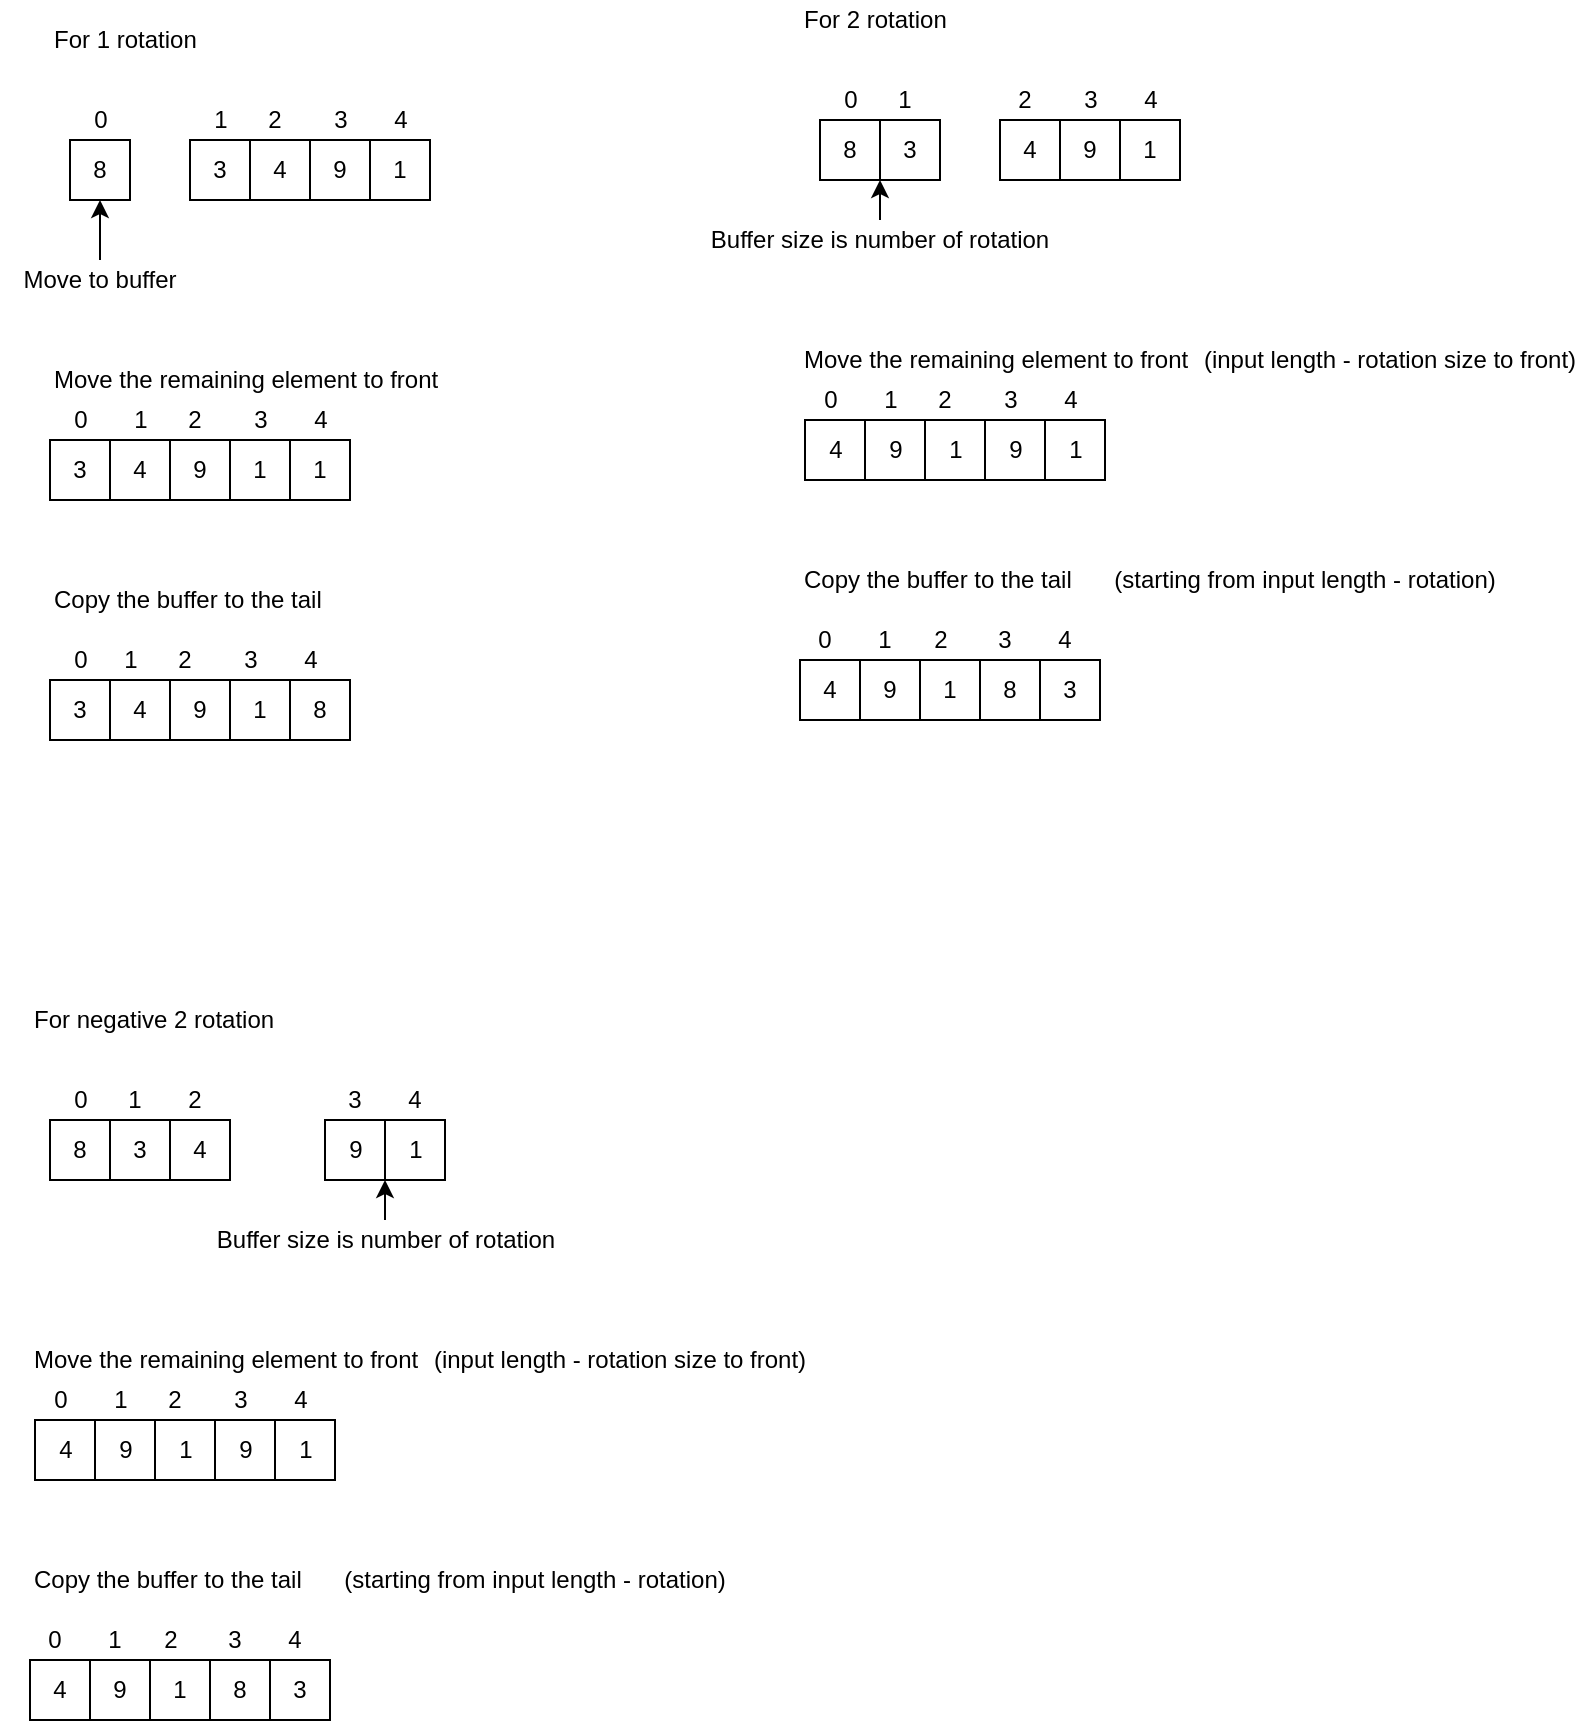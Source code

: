 <mxfile version="12.6.4" type="github">
  <diagram id="sCM7uaMok8tgUvsMVrMC" name="Page-1">
    <mxGraphModel dx="1352" dy="806" grid="1" gridSize="10" guides="1" tooltips="1" connect="1" arrows="1" fold="1" page="1" pageScale="1" pageWidth="850" pageHeight="1100" math="0" shadow="0">
      <root>
        <mxCell id="0"/>
        <mxCell id="1" parent="0"/>
        <mxCell id="4Zmsej9P6uwO4Pd-Vwgm-1" value="8" style="whiteSpace=wrap;html=1;aspect=fixed;" vertex="1" parent="1">
          <mxGeometry x="160" y="170" width="30" height="30" as="geometry"/>
        </mxCell>
        <mxCell id="4Zmsej9P6uwO4Pd-Vwgm-2" value="3" style="whiteSpace=wrap;html=1;aspect=fixed;" vertex="1" parent="1">
          <mxGeometry x="220" y="170" width="30" height="30" as="geometry"/>
        </mxCell>
        <mxCell id="4Zmsej9P6uwO4Pd-Vwgm-3" value="4" style="whiteSpace=wrap;html=1;aspect=fixed;" vertex="1" parent="1">
          <mxGeometry x="250" y="170" width="30" height="30" as="geometry"/>
        </mxCell>
        <mxCell id="4Zmsej9P6uwO4Pd-Vwgm-4" value="9" style="whiteSpace=wrap;html=1;aspect=fixed;" vertex="1" parent="1">
          <mxGeometry x="280" y="170" width="30" height="30" as="geometry"/>
        </mxCell>
        <mxCell id="4Zmsej9P6uwO4Pd-Vwgm-5" value="1" style="whiteSpace=wrap;html=1;aspect=fixed;" vertex="1" parent="1">
          <mxGeometry x="310" y="170" width="30" height="30" as="geometry"/>
        </mxCell>
        <mxCell id="4Zmsej9P6uwO4Pd-Vwgm-6" value="For 1 rotation" style="text;html=1;strokeColor=none;fillColor=none;align=left;verticalAlign=middle;whiteSpace=wrap;rounded=0;" vertex="1" parent="1">
          <mxGeometry x="150" y="110" width="180" height="20" as="geometry"/>
        </mxCell>
        <mxCell id="4Zmsej9P6uwO4Pd-Vwgm-13" value="Move to buffer" style="text;html=1;strokeColor=none;fillColor=none;align=center;verticalAlign=middle;whiteSpace=wrap;rounded=0;" vertex="1" parent="1">
          <mxGeometry x="125" y="230" width="100" height="20" as="geometry"/>
        </mxCell>
        <mxCell id="4Zmsej9P6uwO4Pd-Vwgm-14" value="" style="endArrow=classic;html=1;entryX=0.5;entryY=1;entryDx=0;entryDy=0;exitX=0.5;exitY=0;exitDx=0;exitDy=0;" edge="1" parent="1" source="4Zmsej9P6uwO4Pd-Vwgm-13" target="4Zmsej9P6uwO4Pd-Vwgm-1">
          <mxGeometry width="50" height="50" relative="1" as="geometry">
            <mxPoint x="130" y="340" as="sourcePoint"/>
            <mxPoint x="180" y="290" as="targetPoint"/>
          </mxGeometry>
        </mxCell>
        <mxCell id="4Zmsej9P6uwO4Pd-Vwgm-16" value="3" style="whiteSpace=wrap;html=1;aspect=fixed;" vertex="1" parent="1">
          <mxGeometry x="150" y="320" width="30" height="30" as="geometry"/>
        </mxCell>
        <mxCell id="4Zmsej9P6uwO4Pd-Vwgm-17" value="4" style="whiteSpace=wrap;html=1;aspect=fixed;" vertex="1" parent="1">
          <mxGeometry x="180" y="320" width="30" height="30" as="geometry"/>
        </mxCell>
        <mxCell id="4Zmsej9P6uwO4Pd-Vwgm-18" value="9" style="whiteSpace=wrap;html=1;aspect=fixed;" vertex="1" parent="1">
          <mxGeometry x="210" y="320" width="30" height="30" as="geometry"/>
        </mxCell>
        <mxCell id="4Zmsej9P6uwO4Pd-Vwgm-19" value="1" style="whiteSpace=wrap;html=1;aspect=fixed;" vertex="1" parent="1">
          <mxGeometry x="240" y="320" width="30" height="30" as="geometry"/>
        </mxCell>
        <mxCell id="4Zmsej9P6uwO4Pd-Vwgm-20" value="Move the remaining element to front" style="text;html=1;strokeColor=none;fillColor=none;align=left;verticalAlign=middle;whiteSpace=wrap;rounded=0;" vertex="1" parent="1">
          <mxGeometry x="150" y="280" width="200" height="20" as="geometry"/>
        </mxCell>
        <mxCell id="4Zmsej9P6uwO4Pd-Vwgm-27" value="1" style="whiteSpace=wrap;html=1;aspect=fixed;" vertex="1" parent="1">
          <mxGeometry x="270" y="320" width="30" height="30" as="geometry"/>
        </mxCell>
        <mxCell id="4Zmsej9P6uwO4Pd-Vwgm-29" value="3" style="whiteSpace=wrap;html=1;aspect=fixed;" vertex="1" parent="1">
          <mxGeometry x="150" y="440" width="30" height="30" as="geometry"/>
        </mxCell>
        <mxCell id="4Zmsej9P6uwO4Pd-Vwgm-30" value="4" style="whiteSpace=wrap;html=1;aspect=fixed;" vertex="1" parent="1">
          <mxGeometry x="180" y="440" width="30" height="30" as="geometry"/>
        </mxCell>
        <mxCell id="4Zmsej9P6uwO4Pd-Vwgm-31" value="9" style="whiteSpace=wrap;html=1;aspect=fixed;" vertex="1" parent="1">
          <mxGeometry x="210" y="440" width="30" height="30" as="geometry"/>
        </mxCell>
        <mxCell id="4Zmsej9P6uwO4Pd-Vwgm-32" value="1" style="whiteSpace=wrap;html=1;aspect=fixed;" vertex="1" parent="1">
          <mxGeometry x="240" y="440" width="30" height="30" as="geometry"/>
        </mxCell>
        <mxCell id="4Zmsej9P6uwO4Pd-Vwgm-33" value="Copy the buffer to the tail" style="text;html=1;strokeColor=none;fillColor=none;align=left;verticalAlign=middle;whiteSpace=wrap;rounded=0;" vertex="1" parent="1">
          <mxGeometry x="150" y="390" width="180" height="20" as="geometry"/>
        </mxCell>
        <mxCell id="4Zmsej9P6uwO4Pd-Vwgm-40" value="8" style="whiteSpace=wrap;html=1;aspect=fixed;" vertex="1" parent="1">
          <mxGeometry x="270" y="440" width="30" height="30" as="geometry"/>
        </mxCell>
        <mxCell id="4Zmsej9P6uwO4Pd-Vwgm-41" value="0" style="text;html=1;strokeColor=none;fillColor=none;align=center;verticalAlign=middle;whiteSpace=wrap;rounded=0;" vertex="1" parent="1">
          <mxGeometry x="167.5" y="150" width="15" height="20" as="geometry"/>
        </mxCell>
        <mxCell id="4Zmsej9P6uwO4Pd-Vwgm-42" value="1" style="text;html=1;strokeColor=none;fillColor=none;align=center;verticalAlign=middle;whiteSpace=wrap;rounded=0;" vertex="1" parent="1">
          <mxGeometry x="227.5" y="150" width="15" height="20" as="geometry"/>
        </mxCell>
        <mxCell id="4Zmsej9P6uwO4Pd-Vwgm-44" value="2" style="text;html=1;strokeColor=none;fillColor=none;align=center;verticalAlign=middle;whiteSpace=wrap;rounded=0;" vertex="1" parent="1">
          <mxGeometry x="255" y="150" width="15" height="20" as="geometry"/>
        </mxCell>
        <mxCell id="4Zmsej9P6uwO4Pd-Vwgm-45" value="3" style="text;html=1;strokeColor=none;fillColor=none;align=center;verticalAlign=middle;whiteSpace=wrap;rounded=0;" vertex="1" parent="1">
          <mxGeometry x="287.5" y="150" width="15" height="20" as="geometry"/>
        </mxCell>
        <mxCell id="4Zmsej9P6uwO4Pd-Vwgm-46" value="4" style="text;html=1;strokeColor=none;fillColor=none;align=center;verticalAlign=middle;whiteSpace=wrap;rounded=0;" vertex="1" parent="1">
          <mxGeometry x="317.5" y="150" width="15" height="20" as="geometry"/>
        </mxCell>
        <mxCell id="4Zmsej9P6uwO4Pd-Vwgm-47" value="0" style="text;html=1;strokeColor=none;fillColor=none;align=center;verticalAlign=middle;whiteSpace=wrap;rounded=0;" vertex="1" parent="1">
          <mxGeometry x="157.5" y="300" width="15" height="20" as="geometry"/>
        </mxCell>
        <mxCell id="4Zmsej9P6uwO4Pd-Vwgm-48" value="1" style="text;html=1;strokeColor=none;fillColor=none;align=center;verticalAlign=middle;whiteSpace=wrap;rounded=0;" vertex="1" parent="1">
          <mxGeometry x="187.5" y="300" width="15" height="20" as="geometry"/>
        </mxCell>
        <mxCell id="4Zmsej9P6uwO4Pd-Vwgm-49" value="2" style="text;html=1;strokeColor=none;fillColor=none;align=center;verticalAlign=middle;whiteSpace=wrap;rounded=0;" vertex="1" parent="1">
          <mxGeometry x="215" y="300" width="15" height="20" as="geometry"/>
        </mxCell>
        <mxCell id="4Zmsej9P6uwO4Pd-Vwgm-50" value="3" style="text;html=1;strokeColor=none;fillColor=none;align=center;verticalAlign=middle;whiteSpace=wrap;rounded=0;" vertex="1" parent="1">
          <mxGeometry x="247.5" y="300" width="15" height="20" as="geometry"/>
        </mxCell>
        <mxCell id="4Zmsej9P6uwO4Pd-Vwgm-51" value="4" style="text;html=1;strokeColor=none;fillColor=none;align=center;verticalAlign=middle;whiteSpace=wrap;rounded=0;" vertex="1" parent="1">
          <mxGeometry x="277.5" y="300" width="15" height="20" as="geometry"/>
        </mxCell>
        <mxCell id="4Zmsej9P6uwO4Pd-Vwgm-52" value="1" style="text;html=1;strokeColor=none;fillColor=none;align=center;verticalAlign=middle;whiteSpace=wrap;rounded=0;" vertex="1" parent="1">
          <mxGeometry x="182.5" y="420" width="15" height="20" as="geometry"/>
        </mxCell>
        <mxCell id="4Zmsej9P6uwO4Pd-Vwgm-53" value="2" style="text;html=1;strokeColor=none;fillColor=none;align=center;verticalAlign=middle;whiteSpace=wrap;rounded=0;" vertex="1" parent="1">
          <mxGeometry x="210" y="420" width="15" height="20" as="geometry"/>
        </mxCell>
        <mxCell id="4Zmsej9P6uwO4Pd-Vwgm-54" value="3" style="text;html=1;strokeColor=none;fillColor=none;align=center;verticalAlign=middle;whiteSpace=wrap;rounded=0;" vertex="1" parent="1">
          <mxGeometry x="242.5" y="420" width="15" height="20" as="geometry"/>
        </mxCell>
        <mxCell id="4Zmsej9P6uwO4Pd-Vwgm-55" value="4" style="text;html=1;strokeColor=none;fillColor=none;align=center;verticalAlign=middle;whiteSpace=wrap;rounded=0;" vertex="1" parent="1">
          <mxGeometry x="272.5" y="420" width="15" height="20" as="geometry"/>
        </mxCell>
        <mxCell id="4Zmsej9P6uwO4Pd-Vwgm-56" value="0" style="text;html=1;strokeColor=none;fillColor=none;align=center;verticalAlign=middle;whiteSpace=wrap;rounded=0;" vertex="1" parent="1">
          <mxGeometry x="157.5" y="420" width="15" height="20" as="geometry"/>
        </mxCell>
        <mxCell id="4Zmsej9P6uwO4Pd-Vwgm-57" value="8" style="whiteSpace=wrap;html=1;aspect=fixed;" vertex="1" parent="1">
          <mxGeometry x="535" y="160" width="30" height="30" as="geometry"/>
        </mxCell>
        <mxCell id="4Zmsej9P6uwO4Pd-Vwgm-58" value="3" style="whiteSpace=wrap;html=1;aspect=fixed;" vertex="1" parent="1">
          <mxGeometry x="565" y="160" width="30" height="30" as="geometry"/>
        </mxCell>
        <mxCell id="4Zmsej9P6uwO4Pd-Vwgm-59" value="4" style="whiteSpace=wrap;html=1;aspect=fixed;" vertex="1" parent="1">
          <mxGeometry x="625" y="160" width="30" height="30" as="geometry"/>
        </mxCell>
        <mxCell id="4Zmsej9P6uwO4Pd-Vwgm-60" value="9" style="whiteSpace=wrap;html=1;aspect=fixed;" vertex="1" parent="1">
          <mxGeometry x="655" y="160" width="30" height="30" as="geometry"/>
        </mxCell>
        <mxCell id="4Zmsej9P6uwO4Pd-Vwgm-61" value="1" style="whiteSpace=wrap;html=1;aspect=fixed;" vertex="1" parent="1">
          <mxGeometry x="685" y="160" width="30" height="30" as="geometry"/>
        </mxCell>
        <mxCell id="4Zmsej9P6uwO4Pd-Vwgm-62" value="For 2 rotation" style="text;html=1;strokeColor=none;fillColor=none;align=left;verticalAlign=middle;whiteSpace=wrap;rounded=0;" vertex="1" parent="1">
          <mxGeometry x="525" y="100" width="180" height="20" as="geometry"/>
        </mxCell>
        <mxCell id="4Zmsej9P6uwO4Pd-Vwgm-63" value="Buffer size is number of rotation" style="text;html=1;strokeColor=none;fillColor=none;align=center;verticalAlign=middle;whiteSpace=wrap;rounded=0;" vertex="1" parent="1">
          <mxGeometry x="465" y="210" width="200" height="20" as="geometry"/>
        </mxCell>
        <mxCell id="4Zmsej9P6uwO4Pd-Vwgm-64" value="" style="endArrow=classic;html=1;entryX=0;entryY=1;entryDx=0;entryDy=0;exitX=0.5;exitY=0;exitDx=0;exitDy=0;" edge="1" parent="1" source="4Zmsej9P6uwO4Pd-Vwgm-63" target="4Zmsej9P6uwO4Pd-Vwgm-58">
          <mxGeometry width="50" height="50" relative="1" as="geometry">
            <mxPoint x="505" y="330" as="sourcePoint"/>
            <mxPoint x="555" y="280" as="targetPoint"/>
          </mxGeometry>
        </mxCell>
        <mxCell id="4Zmsej9P6uwO4Pd-Vwgm-66" value="4" style="whiteSpace=wrap;html=1;aspect=fixed;" vertex="1" parent="1">
          <mxGeometry x="527.5" y="310" width="30" height="30" as="geometry"/>
        </mxCell>
        <mxCell id="4Zmsej9P6uwO4Pd-Vwgm-67" value="9" style="whiteSpace=wrap;html=1;aspect=fixed;" vertex="1" parent="1">
          <mxGeometry x="557.5" y="310" width="30" height="30" as="geometry"/>
        </mxCell>
        <mxCell id="4Zmsej9P6uwO4Pd-Vwgm-68" value="1" style="whiteSpace=wrap;html=1;aspect=fixed;" vertex="1" parent="1">
          <mxGeometry x="587.5" y="310" width="30" height="30" as="geometry"/>
        </mxCell>
        <mxCell id="4Zmsej9P6uwO4Pd-Vwgm-69" value="Move the remaining element to front" style="text;html=1;strokeColor=none;fillColor=none;align=left;verticalAlign=middle;whiteSpace=wrap;rounded=0;" vertex="1" parent="1">
          <mxGeometry x="525" y="270" width="200" height="20" as="geometry"/>
        </mxCell>
        <mxCell id="4Zmsej9P6uwO4Pd-Vwgm-70" value="9" style="whiteSpace=wrap;html=1;aspect=fixed;" vertex="1" parent="1">
          <mxGeometry x="617.5" y="310" width="30" height="30" as="geometry"/>
        </mxCell>
        <mxCell id="4Zmsej9P6uwO4Pd-Vwgm-75" value="Copy the buffer to the tail" style="text;html=1;strokeColor=none;fillColor=none;align=left;verticalAlign=middle;whiteSpace=wrap;rounded=0;" vertex="1" parent="1">
          <mxGeometry x="525" y="380" width="180" height="20" as="geometry"/>
        </mxCell>
        <mxCell id="4Zmsej9P6uwO4Pd-Vwgm-77" value="0" style="text;html=1;strokeColor=none;fillColor=none;align=center;verticalAlign=middle;whiteSpace=wrap;rounded=0;" vertex="1" parent="1">
          <mxGeometry x="542.5" y="140" width="15" height="20" as="geometry"/>
        </mxCell>
        <mxCell id="4Zmsej9P6uwO4Pd-Vwgm-78" value="1" style="text;html=1;strokeColor=none;fillColor=none;align=center;verticalAlign=middle;whiteSpace=wrap;rounded=0;" vertex="1" parent="1">
          <mxGeometry x="570" y="140" width="15" height="20" as="geometry"/>
        </mxCell>
        <mxCell id="4Zmsej9P6uwO4Pd-Vwgm-79" value="2" style="text;html=1;strokeColor=none;fillColor=none;align=center;verticalAlign=middle;whiteSpace=wrap;rounded=0;" vertex="1" parent="1">
          <mxGeometry x="630" y="140" width="15" height="20" as="geometry"/>
        </mxCell>
        <mxCell id="4Zmsej9P6uwO4Pd-Vwgm-80" value="3" style="text;html=1;strokeColor=none;fillColor=none;align=center;verticalAlign=middle;whiteSpace=wrap;rounded=0;" vertex="1" parent="1">
          <mxGeometry x="662.5" y="140" width="15" height="20" as="geometry"/>
        </mxCell>
        <mxCell id="4Zmsej9P6uwO4Pd-Vwgm-81" value="4" style="text;html=1;strokeColor=none;fillColor=none;align=center;verticalAlign=middle;whiteSpace=wrap;rounded=0;" vertex="1" parent="1">
          <mxGeometry x="692.5" y="140" width="15" height="20" as="geometry"/>
        </mxCell>
        <mxCell id="4Zmsej9P6uwO4Pd-Vwgm-82" value="0" style="text;html=1;strokeColor=none;fillColor=none;align=center;verticalAlign=middle;whiteSpace=wrap;rounded=0;" vertex="1" parent="1">
          <mxGeometry x="532.5" y="290" width="15" height="20" as="geometry"/>
        </mxCell>
        <mxCell id="4Zmsej9P6uwO4Pd-Vwgm-83" value="1" style="text;html=1;strokeColor=none;fillColor=none;align=center;verticalAlign=middle;whiteSpace=wrap;rounded=0;" vertex="1" parent="1">
          <mxGeometry x="562.5" y="290" width="15" height="20" as="geometry"/>
        </mxCell>
        <mxCell id="4Zmsej9P6uwO4Pd-Vwgm-84" value="2" style="text;html=1;strokeColor=none;fillColor=none;align=center;verticalAlign=middle;whiteSpace=wrap;rounded=0;" vertex="1" parent="1">
          <mxGeometry x="590" y="290" width="15" height="20" as="geometry"/>
        </mxCell>
        <mxCell id="4Zmsej9P6uwO4Pd-Vwgm-85" value="3" style="text;html=1;strokeColor=none;fillColor=none;align=center;verticalAlign=middle;whiteSpace=wrap;rounded=0;" vertex="1" parent="1">
          <mxGeometry x="622.5" y="290" width="15" height="20" as="geometry"/>
        </mxCell>
        <mxCell id="4Zmsej9P6uwO4Pd-Vwgm-86" value="4" style="text;html=1;strokeColor=none;fillColor=none;align=center;verticalAlign=middle;whiteSpace=wrap;rounded=0;" vertex="1" parent="1">
          <mxGeometry x="652.5" y="290" width="15" height="20" as="geometry"/>
        </mxCell>
        <mxCell id="4Zmsej9P6uwO4Pd-Vwgm-92" value="1" style="whiteSpace=wrap;html=1;aspect=fixed;" vertex="1" parent="1">
          <mxGeometry x="647.5" y="310" width="30" height="30" as="geometry"/>
        </mxCell>
        <mxCell id="4Zmsej9P6uwO4Pd-Vwgm-93" value="4" style="whiteSpace=wrap;html=1;aspect=fixed;" vertex="1" parent="1">
          <mxGeometry x="525" y="430" width="30" height="30" as="geometry"/>
        </mxCell>
        <mxCell id="4Zmsej9P6uwO4Pd-Vwgm-94" value="9" style="whiteSpace=wrap;html=1;aspect=fixed;" vertex="1" parent="1">
          <mxGeometry x="555" y="430" width="30" height="30" as="geometry"/>
        </mxCell>
        <mxCell id="4Zmsej9P6uwO4Pd-Vwgm-95" value="1" style="whiteSpace=wrap;html=1;aspect=fixed;" vertex="1" parent="1">
          <mxGeometry x="585" y="430" width="30" height="30" as="geometry"/>
        </mxCell>
        <mxCell id="4Zmsej9P6uwO4Pd-Vwgm-96" value="8" style="whiteSpace=wrap;html=1;aspect=fixed;" vertex="1" parent="1">
          <mxGeometry x="615" y="430" width="30" height="30" as="geometry"/>
        </mxCell>
        <mxCell id="4Zmsej9P6uwO4Pd-Vwgm-97" value="0" style="text;html=1;strokeColor=none;fillColor=none;align=center;verticalAlign=middle;whiteSpace=wrap;rounded=0;" vertex="1" parent="1">
          <mxGeometry x="530" y="410" width="15" height="20" as="geometry"/>
        </mxCell>
        <mxCell id="4Zmsej9P6uwO4Pd-Vwgm-98" value="1" style="text;html=1;strokeColor=none;fillColor=none;align=center;verticalAlign=middle;whiteSpace=wrap;rounded=0;" vertex="1" parent="1">
          <mxGeometry x="560" y="410" width="15" height="20" as="geometry"/>
        </mxCell>
        <mxCell id="4Zmsej9P6uwO4Pd-Vwgm-99" value="2" style="text;html=1;strokeColor=none;fillColor=none;align=center;verticalAlign=middle;whiteSpace=wrap;rounded=0;" vertex="1" parent="1">
          <mxGeometry x="587.5" y="410" width="15" height="20" as="geometry"/>
        </mxCell>
        <mxCell id="4Zmsej9P6uwO4Pd-Vwgm-100" value="3" style="text;html=1;strokeColor=none;fillColor=none;align=center;verticalAlign=middle;whiteSpace=wrap;rounded=0;" vertex="1" parent="1">
          <mxGeometry x="620" y="410" width="15" height="20" as="geometry"/>
        </mxCell>
        <mxCell id="4Zmsej9P6uwO4Pd-Vwgm-101" value="4" style="text;html=1;strokeColor=none;fillColor=none;align=center;verticalAlign=middle;whiteSpace=wrap;rounded=0;" vertex="1" parent="1">
          <mxGeometry x="650" y="410" width="15" height="20" as="geometry"/>
        </mxCell>
        <mxCell id="4Zmsej9P6uwO4Pd-Vwgm-102" value="3" style="whiteSpace=wrap;html=1;aspect=fixed;" vertex="1" parent="1">
          <mxGeometry x="645" y="430" width="30" height="30" as="geometry"/>
        </mxCell>
        <mxCell id="4Zmsej9P6uwO4Pd-Vwgm-103" value="(input length - rotation size to front)" style="text;html=1;strokeColor=none;fillColor=none;align=center;verticalAlign=middle;whiteSpace=wrap;rounded=0;" vertex="1" parent="1">
          <mxGeometry x="725" y="270" width="190" height="20" as="geometry"/>
        </mxCell>
        <mxCell id="4Zmsej9P6uwO4Pd-Vwgm-104" value="(starting from input length - rotation)" style="text;html=1;strokeColor=none;fillColor=none;align=center;verticalAlign=middle;whiteSpace=wrap;rounded=0;" vertex="1" parent="1">
          <mxGeometry x="665" y="380" width="225" height="20" as="geometry"/>
        </mxCell>
        <mxCell id="4Zmsej9P6uwO4Pd-Vwgm-105" value="8" style="whiteSpace=wrap;html=1;aspect=fixed;" vertex="1" parent="1">
          <mxGeometry x="150" y="660" width="30" height="30" as="geometry"/>
        </mxCell>
        <mxCell id="4Zmsej9P6uwO4Pd-Vwgm-106" value="3" style="whiteSpace=wrap;html=1;aspect=fixed;" vertex="1" parent="1">
          <mxGeometry x="180" y="660" width="30" height="30" as="geometry"/>
        </mxCell>
        <mxCell id="4Zmsej9P6uwO4Pd-Vwgm-107" value="4" style="whiteSpace=wrap;html=1;aspect=fixed;" vertex="1" parent="1">
          <mxGeometry x="210" y="660" width="30" height="30" as="geometry"/>
        </mxCell>
        <mxCell id="4Zmsej9P6uwO4Pd-Vwgm-108" value="9" style="whiteSpace=wrap;html=1;aspect=fixed;" vertex="1" parent="1">
          <mxGeometry x="287.5" y="660" width="30" height="30" as="geometry"/>
        </mxCell>
        <mxCell id="4Zmsej9P6uwO4Pd-Vwgm-109" value="1" style="whiteSpace=wrap;html=1;aspect=fixed;" vertex="1" parent="1">
          <mxGeometry x="317.5" y="660" width="30" height="30" as="geometry"/>
        </mxCell>
        <mxCell id="4Zmsej9P6uwO4Pd-Vwgm-110" value="For negative 2 rotation" style="text;html=1;strokeColor=none;fillColor=none;align=left;verticalAlign=middle;whiteSpace=wrap;rounded=0;" vertex="1" parent="1">
          <mxGeometry x="140" y="600" width="180" height="20" as="geometry"/>
        </mxCell>
        <mxCell id="4Zmsej9P6uwO4Pd-Vwgm-113" value="4" style="whiteSpace=wrap;html=1;aspect=fixed;" vertex="1" parent="1">
          <mxGeometry x="142.5" y="810" width="30" height="30" as="geometry"/>
        </mxCell>
        <mxCell id="4Zmsej9P6uwO4Pd-Vwgm-114" value="9" style="whiteSpace=wrap;html=1;aspect=fixed;" vertex="1" parent="1">
          <mxGeometry x="172.5" y="810" width="30" height="30" as="geometry"/>
        </mxCell>
        <mxCell id="4Zmsej9P6uwO4Pd-Vwgm-115" value="1" style="whiteSpace=wrap;html=1;aspect=fixed;" vertex="1" parent="1">
          <mxGeometry x="202.5" y="810" width="30" height="30" as="geometry"/>
        </mxCell>
        <mxCell id="4Zmsej9P6uwO4Pd-Vwgm-116" value="Move the remaining element to front" style="text;html=1;strokeColor=none;fillColor=none;align=left;verticalAlign=middle;whiteSpace=wrap;rounded=0;" vertex="1" parent="1">
          <mxGeometry x="140" y="770" width="200" height="20" as="geometry"/>
        </mxCell>
        <mxCell id="4Zmsej9P6uwO4Pd-Vwgm-117" value="9" style="whiteSpace=wrap;html=1;aspect=fixed;" vertex="1" parent="1">
          <mxGeometry x="232.5" y="810" width="30" height="30" as="geometry"/>
        </mxCell>
        <mxCell id="4Zmsej9P6uwO4Pd-Vwgm-118" value="Copy the buffer to the tail" style="text;html=1;strokeColor=none;fillColor=none;align=left;verticalAlign=middle;whiteSpace=wrap;rounded=0;" vertex="1" parent="1">
          <mxGeometry x="140" y="880" width="180" height="20" as="geometry"/>
        </mxCell>
        <mxCell id="4Zmsej9P6uwO4Pd-Vwgm-119" value="0" style="text;html=1;strokeColor=none;fillColor=none;align=center;verticalAlign=middle;whiteSpace=wrap;rounded=0;" vertex="1" parent="1">
          <mxGeometry x="157.5" y="640" width="15" height="20" as="geometry"/>
        </mxCell>
        <mxCell id="4Zmsej9P6uwO4Pd-Vwgm-120" value="1" style="text;html=1;strokeColor=none;fillColor=none;align=center;verticalAlign=middle;whiteSpace=wrap;rounded=0;" vertex="1" parent="1">
          <mxGeometry x="185" y="640" width="15" height="20" as="geometry"/>
        </mxCell>
        <mxCell id="4Zmsej9P6uwO4Pd-Vwgm-121" value="2" style="text;html=1;strokeColor=none;fillColor=none;align=center;verticalAlign=middle;whiteSpace=wrap;rounded=0;" vertex="1" parent="1">
          <mxGeometry x="215" y="640" width="15" height="20" as="geometry"/>
        </mxCell>
        <mxCell id="4Zmsej9P6uwO4Pd-Vwgm-122" value="3" style="text;html=1;strokeColor=none;fillColor=none;align=center;verticalAlign=middle;whiteSpace=wrap;rounded=0;" vertex="1" parent="1">
          <mxGeometry x="295" y="640" width="15" height="20" as="geometry"/>
        </mxCell>
        <mxCell id="4Zmsej9P6uwO4Pd-Vwgm-123" value="4" style="text;html=1;strokeColor=none;fillColor=none;align=center;verticalAlign=middle;whiteSpace=wrap;rounded=0;" vertex="1" parent="1">
          <mxGeometry x="325" y="640" width="15" height="20" as="geometry"/>
        </mxCell>
        <mxCell id="4Zmsej9P6uwO4Pd-Vwgm-124" value="0" style="text;html=1;strokeColor=none;fillColor=none;align=center;verticalAlign=middle;whiteSpace=wrap;rounded=0;" vertex="1" parent="1">
          <mxGeometry x="147.5" y="790" width="15" height="20" as="geometry"/>
        </mxCell>
        <mxCell id="4Zmsej9P6uwO4Pd-Vwgm-125" value="1" style="text;html=1;strokeColor=none;fillColor=none;align=center;verticalAlign=middle;whiteSpace=wrap;rounded=0;" vertex="1" parent="1">
          <mxGeometry x="177.5" y="790" width="15" height="20" as="geometry"/>
        </mxCell>
        <mxCell id="4Zmsej9P6uwO4Pd-Vwgm-126" value="2" style="text;html=1;strokeColor=none;fillColor=none;align=center;verticalAlign=middle;whiteSpace=wrap;rounded=0;" vertex="1" parent="1">
          <mxGeometry x="205" y="790" width="15" height="20" as="geometry"/>
        </mxCell>
        <mxCell id="4Zmsej9P6uwO4Pd-Vwgm-127" value="3" style="text;html=1;strokeColor=none;fillColor=none;align=center;verticalAlign=middle;whiteSpace=wrap;rounded=0;" vertex="1" parent="1">
          <mxGeometry x="237.5" y="790" width="15" height="20" as="geometry"/>
        </mxCell>
        <mxCell id="4Zmsej9P6uwO4Pd-Vwgm-128" value="4" style="text;html=1;strokeColor=none;fillColor=none;align=center;verticalAlign=middle;whiteSpace=wrap;rounded=0;" vertex="1" parent="1">
          <mxGeometry x="267.5" y="790" width="15" height="20" as="geometry"/>
        </mxCell>
        <mxCell id="4Zmsej9P6uwO4Pd-Vwgm-129" value="1" style="whiteSpace=wrap;html=1;aspect=fixed;" vertex="1" parent="1">
          <mxGeometry x="262.5" y="810" width="30" height="30" as="geometry"/>
        </mxCell>
        <mxCell id="4Zmsej9P6uwO4Pd-Vwgm-130" value="4" style="whiteSpace=wrap;html=1;aspect=fixed;" vertex="1" parent="1">
          <mxGeometry x="140" y="930" width="30" height="30" as="geometry"/>
        </mxCell>
        <mxCell id="4Zmsej9P6uwO4Pd-Vwgm-131" value="9" style="whiteSpace=wrap;html=1;aspect=fixed;" vertex="1" parent="1">
          <mxGeometry x="170" y="930" width="30" height="30" as="geometry"/>
        </mxCell>
        <mxCell id="4Zmsej9P6uwO4Pd-Vwgm-132" value="1" style="whiteSpace=wrap;html=1;aspect=fixed;" vertex="1" parent="1">
          <mxGeometry x="200" y="930" width="30" height="30" as="geometry"/>
        </mxCell>
        <mxCell id="4Zmsej9P6uwO4Pd-Vwgm-133" value="8" style="whiteSpace=wrap;html=1;aspect=fixed;" vertex="1" parent="1">
          <mxGeometry x="230" y="930" width="30" height="30" as="geometry"/>
        </mxCell>
        <mxCell id="4Zmsej9P6uwO4Pd-Vwgm-134" value="0" style="text;html=1;strokeColor=none;fillColor=none;align=center;verticalAlign=middle;whiteSpace=wrap;rounded=0;" vertex="1" parent="1">
          <mxGeometry x="145" y="910" width="15" height="20" as="geometry"/>
        </mxCell>
        <mxCell id="4Zmsej9P6uwO4Pd-Vwgm-135" value="1" style="text;html=1;strokeColor=none;fillColor=none;align=center;verticalAlign=middle;whiteSpace=wrap;rounded=0;" vertex="1" parent="1">
          <mxGeometry x="175" y="910" width="15" height="20" as="geometry"/>
        </mxCell>
        <mxCell id="4Zmsej9P6uwO4Pd-Vwgm-136" value="2" style="text;html=1;strokeColor=none;fillColor=none;align=center;verticalAlign=middle;whiteSpace=wrap;rounded=0;" vertex="1" parent="1">
          <mxGeometry x="202.5" y="910" width="15" height="20" as="geometry"/>
        </mxCell>
        <mxCell id="4Zmsej9P6uwO4Pd-Vwgm-137" value="3" style="text;html=1;strokeColor=none;fillColor=none;align=center;verticalAlign=middle;whiteSpace=wrap;rounded=0;" vertex="1" parent="1">
          <mxGeometry x="235" y="910" width="15" height="20" as="geometry"/>
        </mxCell>
        <mxCell id="4Zmsej9P6uwO4Pd-Vwgm-138" value="4" style="text;html=1;strokeColor=none;fillColor=none;align=center;verticalAlign=middle;whiteSpace=wrap;rounded=0;" vertex="1" parent="1">
          <mxGeometry x="265" y="910" width="15" height="20" as="geometry"/>
        </mxCell>
        <mxCell id="4Zmsej9P6uwO4Pd-Vwgm-139" value="3" style="whiteSpace=wrap;html=1;aspect=fixed;" vertex="1" parent="1">
          <mxGeometry x="260" y="930" width="30" height="30" as="geometry"/>
        </mxCell>
        <mxCell id="4Zmsej9P6uwO4Pd-Vwgm-140" value="(input length - rotation size to front)" style="text;html=1;strokeColor=none;fillColor=none;align=center;verticalAlign=middle;whiteSpace=wrap;rounded=0;" vertex="1" parent="1">
          <mxGeometry x="340" y="770" width="190" height="20" as="geometry"/>
        </mxCell>
        <mxCell id="4Zmsej9P6uwO4Pd-Vwgm-141" value="(starting from input length - rotation)" style="text;html=1;strokeColor=none;fillColor=none;align=center;verticalAlign=middle;whiteSpace=wrap;rounded=0;" vertex="1" parent="1">
          <mxGeometry x="280" y="880" width="225" height="20" as="geometry"/>
        </mxCell>
        <mxCell id="4Zmsej9P6uwO4Pd-Vwgm-145" value="Buffer size is number of rotation" style="text;html=1;strokeColor=none;fillColor=none;align=center;verticalAlign=middle;whiteSpace=wrap;rounded=0;" vertex="1" parent="1">
          <mxGeometry x="217.5" y="710" width="200" height="20" as="geometry"/>
        </mxCell>
        <mxCell id="4Zmsej9P6uwO4Pd-Vwgm-146" value="" style="endArrow=classic;html=1;entryX=0;entryY=1;entryDx=0;entryDy=0;exitX=0.5;exitY=0;exitDx=0;exitDy=0;" edge="1" parent="1" source="4Zmsej9P6uwO4Pd-Vwgm-145">
          <mxGeometry width="50" height="50" relative="1" as="geometry">
            <mxPoint x="257.5" y="830" as="sourcePoint"/>
            <mxPoint x="317.5" y="690" as="targetPoint"/>
          </mxGeometry>
        </mxCell>
      </root>
    </mxGraphModel>
  </diagram>
</mxfile>
